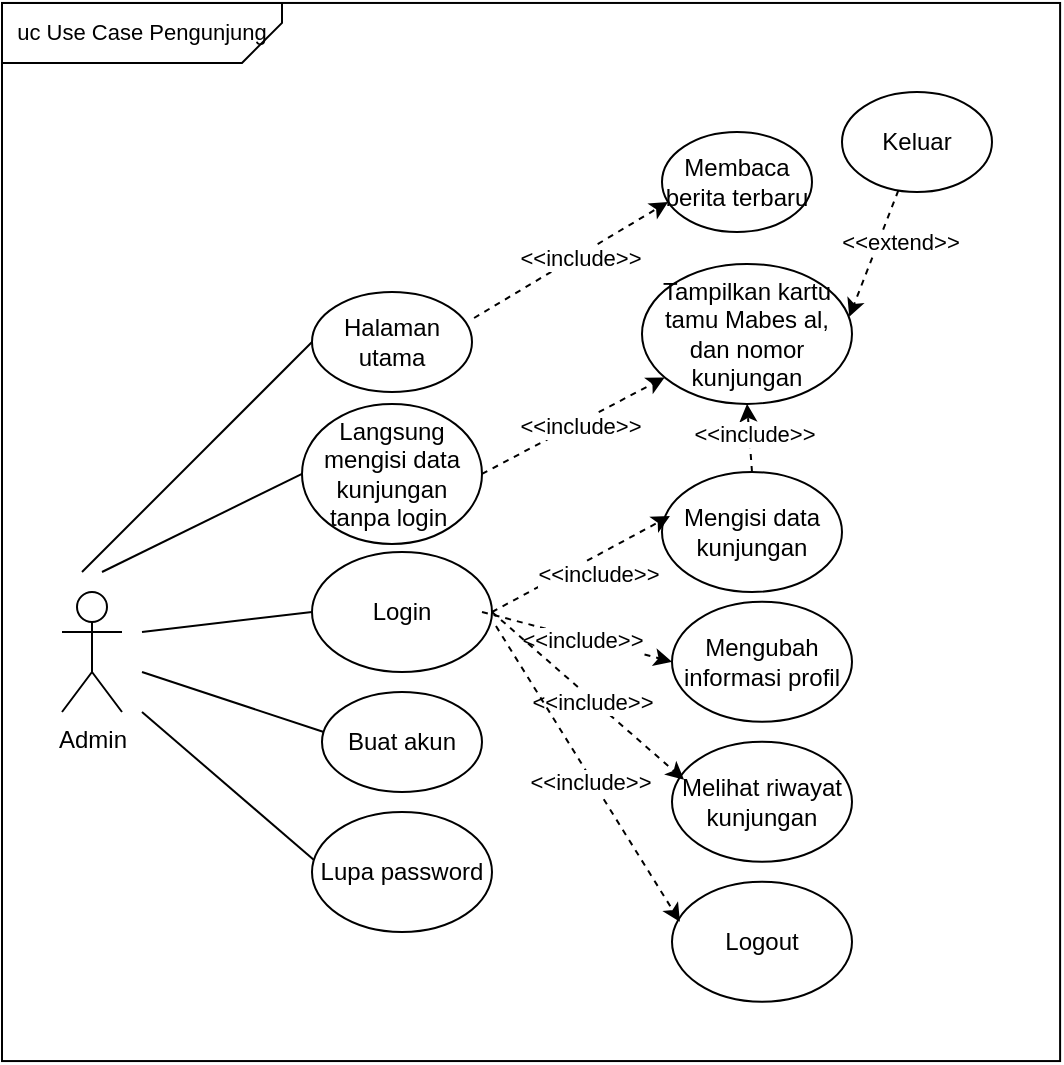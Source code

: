 <mxfile version="24.4.14" type="device">
  <diagram name="Page-1" id="Fmsnwh_GB8n5a-hDfCT3">
    <mxGraphModel dx="1386" dy="793" grid="1" gridSize="10" guides="1" tooltips="1" connect="1" arrows="1" fold="1" page="1" pageScale="1" pageWidth="850" pageHeight="1100" math="0" shadow="0">
      <root>
        <mxCell id="0" />
        <mxCell id="1" parent="0" />
        <mxCell id="IGEThCHEhvGlLkRtF7x6-1" value="Admin" style="shape=umlActor;verticalLabelPosition=bottom;verticalAlign=top;html=1;outlineConnect=0;rounded=1;" parent="1" vertex="1">
          <mxGeometry x="100" y="340" width="30" height="60" as="geometry" />
        </mxCell>
        <mxCell id="IGEThCHEhvGlLkRtF7x6-2" value="Mengisi data kunjungan" style="ellipse;whiteSpace=wrap;html=1;rounded=1;" parent="1" vertex="1">
          <mxGeometry x="400" y="280" width="90" height="60" as="geometry" />
        </mxCell>
        <mxCell id="IGEThCHEhvGlLkRtF7x6-3" value="Tampilkan kartu tamu Mabes al,&lt;div&gt;dan nomor kunjungan&lt;/div&gt;" style="ellipse;whiteSpace=wrap;html=1;rounded=1;" parent="1" vertex="1">
          <mxGeometry x="390" y="175.95" width="105" height="70" as="geometry" />
        </mxCell>
        <mxCell id="IGEThCHEhvGlLkRtF7x6-6" value="" style="endArrow=classic;html=1;rounded=1;exitX=0.5;exitY=0;exitDx=0;exitDy=0;entryX=0.5;entryY=1;entryDx=0;entryDy=0;dashed=1;" parent="1" source="IGEThCHEhvGlLkRtF7x6-2" target="IGEThCHEhvGlLkRtF7x6-3" edge="1">
          <mxGeometry width="50" height="50" relative="1" as="geometry">
            <mxPoint x="318" y="315.95" as="sourcePoint" />
            <mxPoint x="368" y="265.95" as="targetPoint" />
          </mxGeometry>
        </mxCell>
        <mxCell id="IGEThCHEhvGlLkRtF7x6-7" value="&amp;lt;&amp;lt;include&amp;gt;&amp;gt;" style="edgeLabel;html=1;align=center;verticalAlign=middle;resizable=0;points=[];rounded=1;" parent="IGEThCHEhvGlLkRtF7x6-6" vertex="1" connectable="0">
          <mxGeometry x="0.059" y="-2" relative="1" as="geometry">
            <mxPoint y="-1" as="offset" />
          </mxGeometry>
        </mxCell>
        <mxCell id="IGEThCHEhvGlLkRtF7x6-8" value="Langsung mengisi data kunjungan tanpa login&amp;nbsp;" style="ellipse;whiteSpace=wrap;html=1;rounded=1;" parent="1" vertex="1">
          <mxGeometry x="220" y="245.95" width="90" height="70" as="geometry" />
        </mxCell>
        <mxCell id="IGEThCHEhvGlLkRtF7x6-10" value="Keluar" style="ellipse;whiteSpace=wrap;html=1;rounded=1;" parent="1" vertex="1">
          <mxGeometry x="490" y="90" width="75" height="50" as="geometry" />
        </mxCell>
        <mxCell id="IGEThCHEhvGlLkRtF7x6-13" value="" style="endArrow=classic;html=1;rounded=0;entryX=0.987;entryY=0.378;entryDx=0;entryDy=0;entryPerimeter=0;dashed=1;" parent="1" source="IGEThCHEhvGlLkRtF7x6-10" target="IGEThCHEhvGlLkRtF7x6-3" edge="1">
          <mxGeometry width="50" height="50" relative="1" as="geometry">
            <mxPoint x="560.9" y="90.0" as="sourcePoint" />
            <mxPoint x="400" y="115.95" as="targetPoint" />
          </mxGeometry>
        </mxCell>
        <mxCell id="IGEThCHEhvGlLkRtF7x6-14" value="&amp;lt;&amp;lt;extend&amp;gt;&amp;gt;" style="edgeLabel;html=1;align=center;verticalAlign=middle;resizable=0;points=[];" parent="IGEThCHEhvGlLkRtF7x6-13" vertex="1" connectable="0">
          <mxGeometry x="-0.007" y="1" relative="1" as="geometry">
            <mxPoint x="12" y="-6" as="offset" />
          </mxGeometry>
        </mxCell>
        <mxCell id="88wqEb-GOLQgcsY3DgQC-1" value="" style="endArrow=none;html=1;rounded=0;entryX=0;entryY=0.5;entryDx=0;entryDy=0;" parent="1" target="IGEThCHEhvGlLkRtF7x6-8" edge="1">
          <mxGeometry width="50" height="50" relative="1" as="geometry">
            <mxPoint x="120" y="330" as="sourcePoint" />
            <mxPoint x="450" y="380" as="targetPoint" />
          </mxGeometry>
        </mxCell>
        <mxCell id="MLU2V3QKFiQ-VihSslrR-2" value="" style="endArrow=classic;html=1;rounded=1;exitX=1;exitY=0.5;exitDx=0;exitDy=0;dashed=1;" parent="1" source="IGEThCHEhvGlLkRtF7x6-8" target="IGEThCHEhvGlLkRtF7x6-3" edge="1">
          <mxGeometry width="50" height="50" relative="1" as="geometry">
            <mxPoint x="282" y="271.5" as="sourcePoint" />
            <mxPoint x="380" y="268.5" as="targetPoint" />
          </mxGeometry>
        </mxCell>
        <mxCell id="MLU2V3QKFiQ-VihSslrR-3" value="&amp;lt;&amp;lt;include&amp;gt;&amp;gt;" style="edgeLabel;html=1;align=center;verticalAlign=middle;resizable=0;points=[];rounded=1;" parent="MLU2V3QKFiQ-VihSslrR-2" vertex="1" connectable="0">
          <mxGeometry x="0.059" y="-2" relative="1" as="geometry">
            <mxPoint y="-1" as="offset" />
          </mxGeometry>
        </mxCell>
        <mxCell id="MLU2V3QKFiQ-VihSslrR-5" value="Mengubah informasi profil" style="ellipse;whiteSpace=wrap;html=1;rounded=1;" parent="1" vertex="1">
          <mxGeometry x="405" y="344.87" width="90" height="60" as="geometry" />
        </mxCell>
        <mxCell id="MLU2V3QKFiQ-VihSslrR-7" value="Login" style="ellipse;whiteSpace=wrap;html=1;rounded=1;" parent="1" vertex="1">
          <mxGeometry x="225" y="320" width="90" height="60" as="geometry" />
        </mxCell>
        <mxCell id="MLU2V3QKFiQ-VihSslrR-8" value="Buat akun" style="ellipse;whiteSpace=wrap;html=1;rounded=1;" parent="1" vertex="1">
          <mxGeometry x="230" y="390" width="80" height="50" as="geometry" />
        </mxCell>
        <mxCell id="MLU2V3QKFiQ-VihSslrR-9" value="" style="endArrow=none;html=1;rounded=0;entryX=0.011;entryY=0.4;entryDx=0;entryDy=0;entryPerimeter=0;" parent="1" target="MLU2V3QKFiQ-VihSslrR-8" edge="1">
          <mxGeometry width="50" height="50" relative="1" as="geometry">
            <mxPoint x="140" y="380" as="sourcePoint" />
            <mxPoint x="230" y="365" as="targetPoint" />
            <Array as="points" />
          </mxGeometry>
        </mxCell>
        <mxCell id="MLU2V3QKFiQ-VihSslrR-10" value="Melihat riwayat kunjungan" style="ellipse;whiteSpace=wrap;html=1;rounded=1;" parent="1" vertex="1">
          <mxGeometry x="405" y="414.87" width="90" height="60" as="geometry" />
        </mxCell>
        <mxCell id="MLU2V3QKFiQ-VihSslrR-12" value="" style="endArrow=classic;html=1;rounded=1;entryX=0;entryY=0.5;entryDx=0;entryDy=0;dashed=1;" parent="1" target="MLU2V3QKFiQ-VihSslrR-5" edge="1">
          <mxGeometry width="50" height="50" relative="1" as="geometry">
            <mxPoint x="310" y="350" as="sourcePoint" />
            <mxPoint x="419" y="323" as="targetPoint" />
          </mxGeometry>
        </mxCell>
        <mxCell id="MLU2V3QKFiQ-VihSslrR-13" value="&amp;lt;&amp;lt;include&amp;gt;&amp;gt;" style="edgeLabel;html=1;align=center;verticalAlign=middle;resizable=0;points=[];rounded=1;" parent="MLU2V3QKFiQ-VihSslrR-12" vertex="1" connectable="0">
          <mxGeometry x="0.059" y="-2" relative="1" as="geometry">
            <mxPoint y="-1" as="offset" />
          </mxGeometry>
        </mxCell>
        <mxCell id="MLU2V3QKFiQ-VihSslrR-14" value="" style="endArrow=classic;html=1;rounded=1;dashed=1;exitX=1;exitY=0.5;exitDx=0;exitDy=0;entryX=0.067;entryY=0.317;entryDx=0;entryDy=0;entryPerimeter=0;" parent="1" source="MLU2V3QKFiQ-VihSslrR-7" target="MLU2V3QKFiQ-VihSslrR-10" edge="1">
          <mxGeometry width="50" height="50" relative="1" as="geometry">
            <mxPoint x="340" y="500" as="sourcePoint" />
            <mxPoint x="450" y="540" as="targetPoint" />
          </mxGeometry>
        </mxCell>
        <mxCell id="MLU2V3QKFiQ-VihSslrR-15" value="&amp;lt;&amp;lt;include&amp;gt;&amp;gt;" style="edgeLabel;html=1;align=center;verticalAlign=middle;resizable=0;points=[];rounded=1;" parent="MLU2V3QKFiQ-VihSslrR-14" vertex="1" connectable="0">
          <mxGeometry x="0.059" y="-2" relative="1" as="geometry">
            <mxPoint y="-1" as="offset" />
          </mxGeometry>
        </mxCell>
        <mxCell id="MLU2V3QKFiQ-VihSslrR-16" value="" style="endArrow=classic;html=1;rounded=1;exitX=1;exitY=0.5;exitDx=0;exitDy=0;entryX=0.044;entryY=0.367;entryDx=0;entryDy=0;dashed=1;entryPerimeter=0;" parent="1" source="MLU2V3QKFiQ-VihSslrR-7" target="IGEThCHEhvGlLkRtF7x6-2" edge="1">
          <mxGeometry width="50" height="50" relative="1" as="geometry">
            <mxPoint x="495" y="430" as="sourcePoint" />
            <mxPoint x="320" y="425" as="targetPoint" />
          </mxGeometry>
        </mxCell>
        <mxCell id="MLU2V3QKFiQ-VihSslrR-17" value="&amp;lt;&amp;lt;include&amp;gt;&amp;gt;" style="edgeLabel;html=1;align=center;verticalAlign=middle;resizable=0;points=[];rounded=1;" parent="MLU2V3QKFiQ-VihSslrR-16" vertex="1" connectable="0">
          <mxGeometry x="0.059" y="-2" relative="1" as="geometry">
            <mxPoint x="5" y="4" as="offset" />
          </mxGeometry>
        </mxCell>
        <mxCell id="MLU2V3QKFiQ-VihSslrR-20" value="Lupa password" style="ellipse;whiteSpace=wrap;html=1;rounded=1;" parent="1" vertex="1">
          <mxGeometry x="225" y="450" width="90" height="60" as="geometry" />
        </mxCell>
        <mxCell id="MLU2V3QKFiQ-VihSslrR-21" value="" style="endArrow=none;html=1;rounded=0;entryX=0.011;entryY=0.4;entryDx=0;entryDy=0;entryPerimeter=0;" parent="1" target="MLU2V3QKFiQ-VihSslrR-20" edge="1">
          <mxGeometry width="50" height="50" relative="1" as="geometry">
            <mxPoint x="140" y="400" as="sourcePoint" />
            <mxPoint x="230" y="435" as="targetPoint" />
            <Array as="points" />
          </mxGeometry>
        </mxCell>
        <mxCell id="MLU2V3QKFiQ-VihSslrR-24" value="Halaman utama" style="ellipse;whiteSpace=wrap;html=1;rounded=1;" parent="1" vertex="1">
          <mxGeometry x="225" y="190" width="80" height="50" as="geometry" />
        </mxCell>
        <mxCell id="MLU2V3QKFiQ-VihSslrR-25" value="" style="endArrow=none;html=1;rounded=0;entryX=0;entryY=0.5;entryDx=0;entryDy=0;" parent="1" target="MLU2V3QKFiQ-VihSslrR-24" edge="1">
          <mxGeometry width="50" height="50" relative="1" as="geometry">
            <mxPoint x="110" y="330" as="sourcePoint" />
            <mxPoint x="250" y="-5" as="targetPoint" />
            <Array as="points" />
          </mxGeometry>
        </mxCell>
        <mxCell id="MLU2V3QKFiQ-VihSslrR-28" value="" style="endArrow=none;html=1;rounded=0;entryX=0;entryY=0.5;entryDx=0;entryDy=0;" parent="1" target="MLU2V3QKFiQ-VihSslrR-7" edge="1">
          <mxGeometry width="50" height="50" relative="1" as="geometry">
            <mxPoint x="140" y="360" as="sourcePoint" />
            <mxPoint x="241" y="420" as="targetPoint" />
            <Array as="points" />
          </mxGeometry>
        </mxCell>
        <mxCell id="MLU2V3QKFiQ-VihSslrR-29" value="Logout" style="ellipse;whiteSpace=wrap;html=1;rounded=1;" parent="1" vertex="1">
          <mxGeometry x="405" y="484.87" width="90" height="60" as="geometry" />
        </mxCell>
        <mxCell id="MLU2V3QKFiQ-VihSslrR-30" value="" style="endArrow=classic;html=1;rounded=1;dashed=1;exitX=1.022;exitY=0.617;exitDx=0;exitDy=0;entryX=0.044;entryY=0.333;entryDx=0;entryDy=0;entryPerimeter=0;exitPerimeter=0;" parent="1" source="MLU2V3QKFiQ-VihSslrR-7" target="MLU2V3QKFiQ-VihSslrR-29" edge="1">
          <mxGeometry width="50" height="50" relative="1" as="geometry">
            <mxPoint x="294" y="420" as="sourcePoint" />
            <mxPoint x="390" y="499" as="targetPoint" />
          </mxGeometry>
        </mxCell>
        <mxCell id="MLU2V3QKFiQ-VihSslrR-31" value="&amp;lt;&amp;lt;include&amp;gt;&amp;gt;" style="edgeLabel;html=1;align=center;verticalAlign=middle;resizable=0;points=[];rounded=1;" parent="MLU2V3QKFiQ-VihSslrR-30" vertex="1" connectable="0">
          <mxGeometry x="0.059" y="-2" relative="1" as="geometry">
            <mxPoint y="-1" as="offset" />
          </mxGeometry>
        </mxCell>
        <mxCell id="MLU2V3QKFiQ-VihSslrR-32" value="Membaca berita terbaru" style="ellipse;whiteSpace=wrap;html=1;rounded=1;" parent="1" vertex="1">
          <mxGeometry x="400" y="110" width="75" height="50" as="geometry" />
        </mxCell>
        <mxCell id="MLU2V3QKFiQ-VihSslrR-33" value="" style="endArrow=classic;html=1;rounded=1;exitX=1.013;exitY=0.26;exitDx=0;exitDy=0;entryX=0.04;entryY=0.7;entryDx=0;entryDy=0;dashed=1;entryPerimeter=0;exitPerimeter=0;" parent="1" source="MLU2V3QKFiQ-VihSslrR-24" target="MLU2V3QKFiQ-VihSslrR-32" edge="1">
          <mxGeometry width="50" height="50" relative="1" as="geometry">
            <mxPoint x="305" y="160" as="sourcePoint" />
            <mxPoint x="315" y="235" as="targetPoint" />
          </mxGeometry>
        </mxCell>
        <mxCell id="MLU2V3QKFiQ-VihSslrR-34" value="&amp;lt;&amp;lt;include&amp;gt;&amp;gt;" style="edgeLabel;html=1;align=center;verticalAlign=middle;resizable=0;points=[];rounded=1;" parent="MLU2V3QKFiQ-VihSslrR-33" vertex="1" connectable="0">
          <mxGeometry x="0.059" y="-2" relative="1" as="geometry">
            <mxPoint y="-1" as="offset" />
          </mxGeometry>
        </mxCell>
        <mxCell id="D6-R1dwiseAg3jH4LOjI-1" value="" style="whiteSpace=wrap;html=1;aspect=fixed;fillColor=none;movable=1;resizable=1;rotatable=1;deletable=1;editable=1;locked=0;connectable=1;" parent="1" vertex="1">
          <mxGeometry x="70" y="45.48" width="529.05" height="529.05" as="geometry" />
        </mxCell>
        <mxCell id="D6-R1dwiseAg3jH4LOjI-2" value="&lt;font style=&quot;font-size: 11px;&quot;&gt;uc Use Case Pengunjung&lt;/font&gt;" style="shape=card;whiteSpace=wrap;html=1;fillColor=none;flipH=1;size=20;flipV=1;" parent="1" vertex="1">
          <mxGeometry x="70" y="45.48" width="140" height="30" as="geometry" />
        </mxCell>
      </root>
    </mxGraphModel>
  </diagram>
</mxfile>

